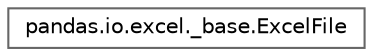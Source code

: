 digraph "Graphical Class Hierarchy"
{
 // LATEX_PDF_SIZE
  bgcolor="transparent";
  edge [fontname=Helvetica,fontsize=10,labelfontname=Helvetica,labelfontsize=10];
  node [fontname=Helvetica,fontsize=10,shape=box,height=0.2,width=0.4];
  rankdir="LR";
  Node0 [id="Node000000",label="pandas.io.excel._base.ExcelFile",height=0.2,width=0.4,color="grey40", fillcolor="white", style="filled",URL="$d9/dd1/classpandas_1_1io_1_1excel_1_1__base_1_1ExcelFile.html",tooltip=" "];
}
